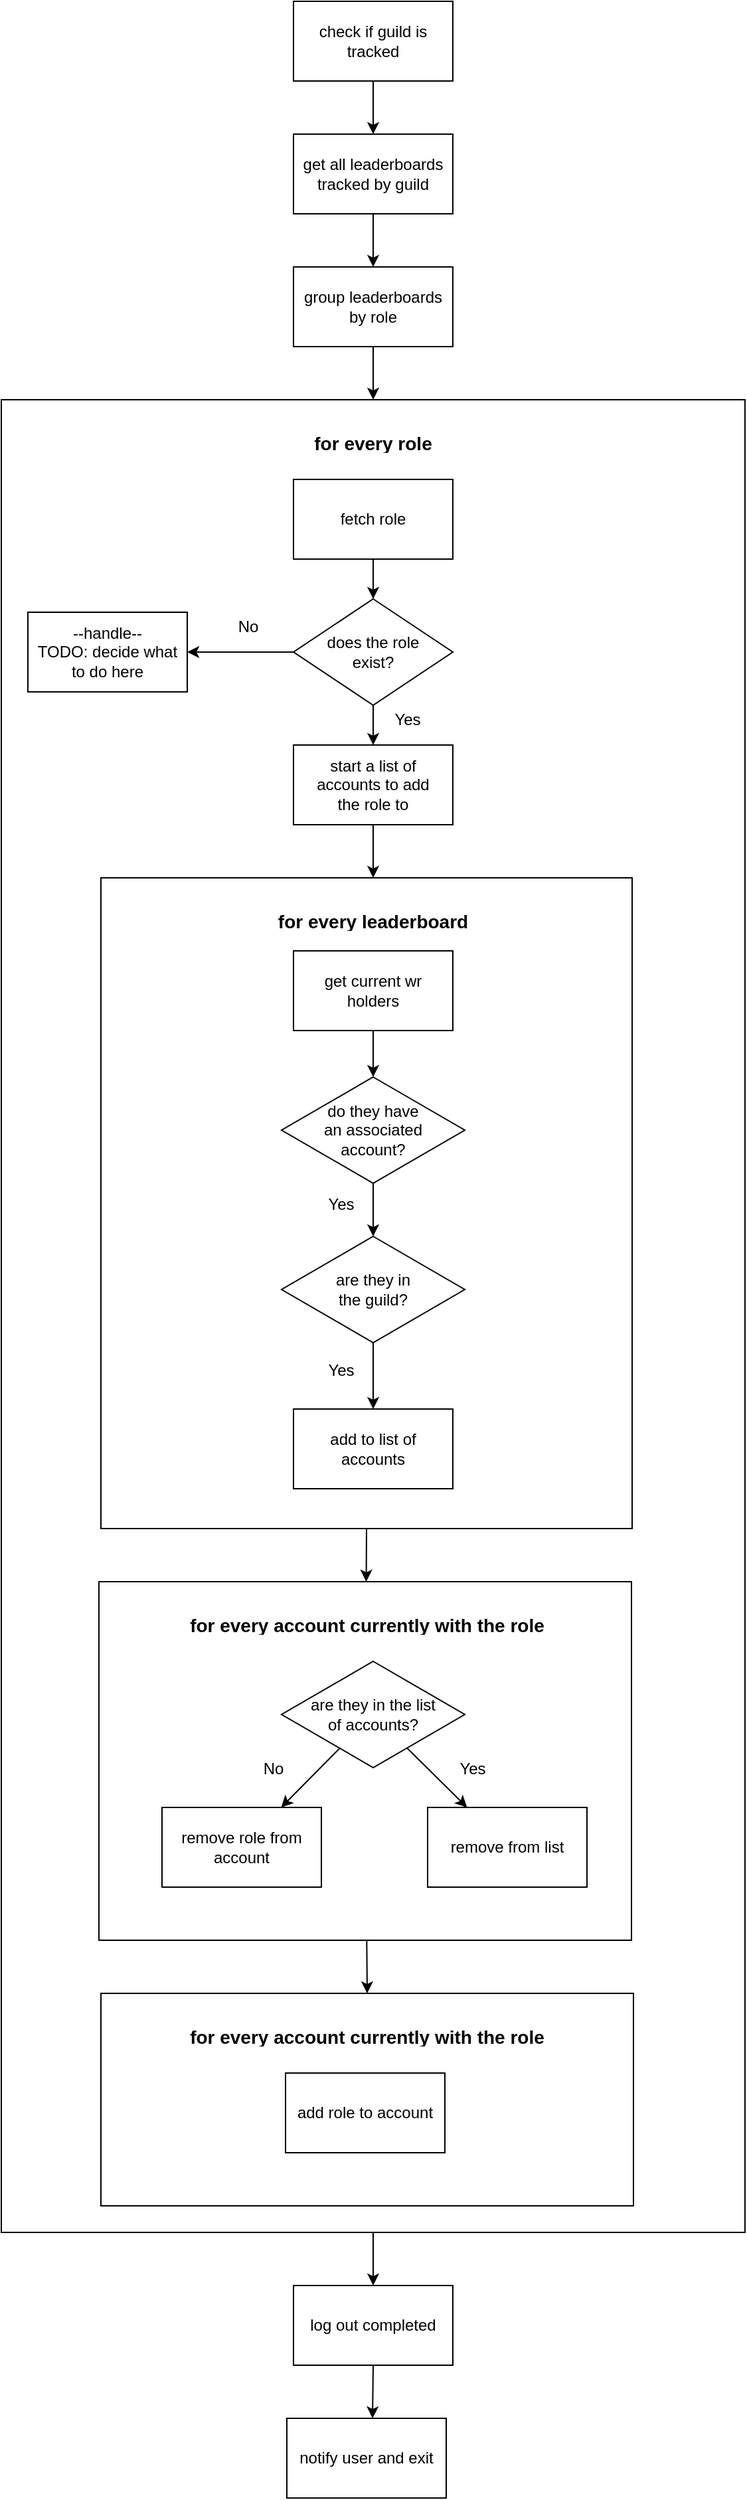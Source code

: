 <mxfile>
    <diagram id="s0E5XeF3eGk6ny-pJNQ2" name="Page-1">
        <mxGraphModel dx="543" dy="364" grid="1" gridSize="10" guides="1" tooltips="1" connect="1" arrows="1" fold="1" page="1" pageScale="1" pageWidth="850" pageHeight="1100" math="0" shadow="0">
            <root>
                <mxCell id="0"/>
                <mxCell id="1" parent="0"/>
                <mxCell id="44" value="" style="edgeStyle=none;html=1;fontSize=12;exitX=0.5;exitY=1;exitDx=0;exitDy=0;entryX=0.5;entryY=0;entryDx=0;entryDy=0;" parent="1" source="41" edge="1">
                    <mxGeometry relative="1" as="geometry">
                        <mxPoint x="423.5" y="1960" as="sourcePoint"/>
                        <mxPoint x="418.5" y="2000" as="targetPoint"/>
                    </mxGeometry>
                </mxCell>
                <mxCell id="3" value="" style="whiteSpace=wrap;html=1;rounded=0;" parent="1" vertex="1">
                    <mxGeometry x="139" y="480" width="560" height="1380" as="geometry"/>
                </mxCell>
                <mxCell id="15" value="" style="whiteSpace=wrap;html=1;rounded=0;" parent="1" vertex="1">
                    <mxGeometry x="214" y="840" width="400" height="490" as="geometry"/>
                </mxCell>
                <mxCell id="12" value="" style="edgeStyle=none;html=1;fontSize=14;exitX=0.5;exitY=1;exitDx=0;exitDy=0;" parent="1" source="2" target="11" edge="1">
                    <mxGeometry relative="1" as="geometry">
                        <mxPoint x="415.364" y="320" as="sourcePoint"/>
                    </mxGeometry>
                </mxCell>
                <mxCell id="2" value="get all leaderboards tracked by guild" style="rounded=0;whiteSpace=wrap;html=1;" parent="1" vertex="1">
                    <mxGeometry x="359" y="280" width="120" height="60" as="geometry"/>
                </mxCell>
                <mxCell id="10" value="" style="edgeStyle=none;html=1;fontSize=14;" parent="1" source="5" target="9" edge="1">
                    <mxGeometry relative="1" as="geometry"/>
                </mxCell>
                <mxCell id="5" value="get current wr&lt;br&gt;holders" style="rounded=0;whiteSpace=wrap;html=1;" parent="1" vertex="1">
                    <mxGeometry x="359" y="895" width="120" height="60" as="geometry"/>
                </mxCell>
                <mxCell id="6" value="&lt;h1&gt;&lt;font style=&quot;font-size: 14px&quot;&gt;for every role&lt;/font&gt;&lt;/h1&gt;" style="text;html=1;strokeColor=none;fillColor=none;spacing=5;spacingTop=-20;whiteSpace=wrap;overflow=hidden;rounded=0;align=center;" parent="1" vertex="1">
                    <mxGeometry x="339" y="490" width="160" height="30" as="geometry"/>
                </mxCell>
                <mxCell id="18" value="" style="edgeStyle=none;html=1;fontSize=14;" parent="1" source="9" target="17" edge="1">
                    <mxGeometry relative="1" as="geometry"/>
                </mxCell>
                <mxCell id="9" value="do they have&lt;br&gt;an associated&lt;br&gt;account?" style="rhombus;whiteSpace=wrap;html=1;rounded=0;" parent="1" vertex="1">
                    <mxGeometry x="350" y="990" width="138" height="80" as="geometry"/>
                </mxCell>
                <mxCell id="13" value="" style="edgeStyle=none;html=1;fontSize=14;entryX=0.5;entryY=0;entryDx=0;entryDy=0;" parent="1" source="11" target="3" edge="1">
                    <mxGeometry relative="1" as="geometry"/>
                </mxCell>
                <mxCell id="11" value="group leaderboards&lt;br&gt;by role" style="whiteSpace=wrap;html=1;rounded=0;" parent="1" vertex="1">
                    <mxGeometry x="359" y="380" width="120" height="60" as="geometry"/>
                </mxCell>
                <mxCell id="16" value="&lt;h1&gt;&lt;font style=&quot;font-size: 14px&quot;&gt;for every leaderboard&lt;/font&gt;&lt;/h1&gt;" style="text;html=1;strokeColor=none;fillColor=none;spacing=5;spacingTop=-20;whiteSpace=wrap;overflow=hidden;rounded=0;align=center;" parent="1" vertex="1">
                    <mxGeometry x="339" y="850" width="160" height="30" as="geometry"/>
                </mxCell>
                <mxCell id="20" value="" style="edgeStyle=none;html=1;fontSize=14;" parent="1" source="17" target="19" edge="1">
                    <mxGeometry relative="1" as="geometry"/>
                </mxCell>
                <mxCell id="17" value="are they in&lt;br&gt;the guild?" style="rhombus;whiteSpace=wrap;html=1;rounded=0;" parent="1" vertex="1">
                    <mxGeometry x="350" y="1110" width="138" height="80" as="geometry"/>
                </mxCell>
                <mxCell id="25" value="" style="edgeStyle=none;html=1;fontSize=14;exitX=0.5;exitY=1;exitDx=0;exitDy=0;" parent="1" source="15" target="23" edge="1">
                    <mxGeometry relative="1" as="geometry">
                        <mxPoint x="413" y="1330" as="sourcePoint"/>
                        <mxPoint x="420" y="1370" as="targetPoint"/>
                    </mxGeometry>
                </mxCell>
                <mxCell id="19" value="add to list of&lt;br&gt;accounts" style="whiteSpace=wrap;html=1;rounded=0;" parent="1" vertex="1">
                    <mxGeometry x="359" y="1240" width="120" height="60" as="geometry"/>
                </mxCell>
                <mxCell id="22" value="" style="edgeStyle=none;html=1;fontSize=14;" parent="1" source="21" edge="1">
                    <mxGeometry relative="1" as="geometry">
                        <mxPoint x="419" y="840" as="targetPoint"/>
                    </mxGeometry>
                </mxCell>
                <mxCell id="21" value="start a list of&lt;br&gt;accounts to add&lt;br&gt;the role to" style="rounded=0;whiteSpace=wrap;html=1;" parent="1" vertex="1">
                    <mxGeometry x="359" y="740" width="120" height="60" as="geometry"/>
                </mxCell>
                <mxCell id="40" value="" style="edgeStyle=none;html=1;fontSize=12;entryX=0.5;entryY=0;entryDx=0;entryDy=0;" parent="1" source="23" target="37" edge="1">
                    <mxGeometry relative="1" as="geometry"/>
                </mxCell>
                <mxCell id="23" value="" style="whiteSpace=wrap;html=1;rounded=0;" parent="1" vertex="1">
                    <mxGeometry x="212.5" y="1370" width="401" height="270" as="geometry"/>
                </mxCell>
                <mxCell id="26" value="&lt;h1&gt;&lt;font style=&quot;font-size: 14px&quot;&gt;for every account currently with the role&lt;/font&gt;&lt;/h1&gt;" style="text;html=1;strokeColor=none;fillColor=none;spacing=5;spacingTop=-20;whiteSpace=wrap;overflow=hidden;rounded=0;align=center;" parent="1" vertex="1">
                    <mxGeometry x="270.5" y="1380" width="287" height="30" as="geometry"/>
                </mxCell>
                <mxCell id="27" value="&lt;font style=&quot;font-size: 12px&quot;&gt;Yes&lt;/font&gt;" style="text;html=1;strokeColor=none;fillColor=none;align=center;verticalAlign=middle;whiteSpace=wrap;rounded=0;fontSize=14;" parent="1" vertex="1">
                    <mxGeometry x="380" y="1075" width="30" height="20" as="geometry"/>
                </mxCell>
                <mxCell id="28" value="&lt;font style=&quot;font-size: 12px&quot;&gt;Yes&lt;/font&gt;" style="text;html=1;strokeColor=none;fillColor=none;align=center;verticalAlign=middle;whiteSpace=wrap;rounded=0;fontSize=14;" parent="1" vertex="1">
                    <mxGeometry x="380" y="1200" width="30" height="20" as="geometry"/>
                </mxCell>
                <mxCell id="32" value="" style="edgeStyle=none;html=1;fontSize=12;" parent="1" source="30" target="31" edge="1">
                    <mxGeometry relative="1" as="geometry"/>
                </mxCell>
                <mxCell id="34" value="" style="edgeStyle=none;html=1;fontSize=12;" parent="1" source="30" target="33" edge="1">
                    <mxGeometry relative="1" as="geometry"/>
                </mxCell>
                <mxCell id="30" value="are they in the list&lt;br&gt;of accounts?" style="rhombus;whiteSpace=wrap;html=1;rounded=0;" parent="1" vertex="1">
                    <mxGeometry x="350" y="1430" width="138" height="80" as="geometry"/>
                </mxCell>
                <mxCell id="31" value="remove from list" style="whiteSpace=wrap;html=1;rounded=0;" parent="1" vertex="1">
                    <mxGeometry x="460" y="1540" width="120" height="60" as="geometry"/>
                </mxCell>
                <mxCell id="33" value="remove role from&lt;br&gt;account" style="whiteSpace=wrap;html=1;rounded=0;" parent="1" vertex="1">
                    <mxGeometry x="260" y="1540" width="120" height="60" as="geometry"/>
                </mxCell>
                <mxCell id="35" value="&lt;font style=&quot;font-size: 12px&quot;&gt;Yes&lt;/font&gt;" style="text;html=1;strokeColor=none;fillColor=none;align=center;verticalAlign=middle;whiteSpace=wrap;rounded=0;fontSize=14;" parent="1" vertex="1">
                    <mxGeometry x="479" y="1500" width="30" height="20" as="geometry"/>
                </mxCell>
                <mxCell id="36" value="&lt;font style=&quot;font-size: 12px&quot;&gt;No&lt;/font&gt;" style="text;html=1;strokeColor=none;fillColor=none;align=center;verticalAlign=middle;whiteSpace=wrap;rounded=0;fontSize=14;" parent="1" vertex="1">
                    <mxGeometry x="329" y="1500" width="30" height="20" as="geometry"/>
                </mxCell>
                <mxCell id="42" value="" style="edgeStyle=none;html=1;fontSize=12;exitX=0.5;exitY=1;exitDx=0;exitDy=0;" parent="1" source="3" target="41" edge="1">
                    <mxGeometry relative="1" as="geometry">
                        <mxPoint x="414.714" y="1860" as="sourcePoint"/>
                    </mxGeometry>
                </mxCell>
                <mxCell id="37" value="" style="whiteSpace=wrap;html=1;rounded=0;" parent="1" vertex="1">
                    <mxGeometry x="214" y="1680" width="401" height="160" as="geometry"/>
                </mxCell>
                <mxCell id="38" value="&lt;h1&gt;&lt;font style=&quot;font-size: 14px&quot;&gt;for every account currently with the role&lt;/font&gt;&lt;/h1&gt;" style="text;html=1;strokeColor=none;fillColor=none;spacing=5;spacingTop=-20;whiteSpace=wrap;overflow=hidden;rounded=0;align=center;" parent="1" vertex="1">
                    <mxGeometry x="270.5" y="1690" width="287" height="30" as="geometry"/>
                </mxCell>
                <mxCell id="39" value="add role to account" style="whiteSpace=wrap;html=1;rounded=0;" parent="1" vertex="1">
                    <mxGeometry x="353" y="1740" width="120" height="60" as="geometry"/>
                </mxCell>
                <mxCell id="41" value="log out completed" style="whiteSpace=wrap;html=1;rounded=0;" parent="1" vertex="1">
                    <mxGeometry x="359" y="1900" width="120" height="60" as="geometry"/>
                </mxCell>
                <mxCell id="43" value="notify user and exit" style="whiteSpace=wrap;html=1;rounded=0;" parent="1" vertex="1">
                    <mxGeometry x="354" y="2000" width="120" height="60" as="geometry"/>
                </mxCell>
                <mxCell id="52" value="" style="edgeStyle=none;html=1;" edge="1" parent="1" source="45" target="51">
                    <mxGeometry relative="1" as="geometry"/>
                </mxCell>
                <mxCell id="45" value="fetch role" style="rounded=0;whiteSpace=wrap;html=1;" parent="1" vertex="1">
                    <mxGeometry x="359" y="540" width="120" height="60" as="geometry"/>
                </mxCell>
                <mxCell id="48" value="" style="edgeStyle=none;html=1;entryX=0.5;entryY=0;entryDx=0;entryDy=0;" edge="1" parent="1" source="47" target="2">
                    <mxGeometry relative="1" as="geometry"/>
                </mxCell>
                <mxCell id="47" value="check if guild is tracked" style="rounded=0;whiteSpace=wrap;html=1;" vertex="1" parent="1">
                    <mxGeometry x="359" y="180" width="120" height="60" as="geometry"/>
                </mxCell>
                <mxCell id="50" value="" style="edgeStyle=none;html=1;exitX=0.5;exitY=1;exitDx=0;exitDy=0;" edge="1" parent="1" source="51">
                    <mxGeometry relative="1" as="geometry">
                        <mxPoint x="419" y="700" as="sourcePoint"/>
                        <mxPoint x="419" y="740" as="targetPoint"/>
                    </mxGeometry>
                </mxCell>
                <mxCell id="54" value="" style="edgeStyle=none;html=1;" edge="1" parent="1" source="51" target="53">
                    <mxGeometry relative="1" as="geometry"/>
                </mxCell>
                <mxCell id="51" value="does the role&lt;br&gt;exist?" style="rhombus;whiteSpace=wrap;html=1;rounded=0;" vertex="1" parent="1">
                    <mxGeometry x="359" y="630" width="120" height="80" as="geometry"/>
                </mxCell>
                <mxCell id="53" value="--handle--&lt;br&gt;TODO: decide what to do here" style="whiteSpace=wrap;html=1;rounded=0;" vertex="1" parent="1">
                    <mxGeometry x="159" y="640" width="120" height="60" as="geometry"/>
                </mxCell>
                <mxCell id="55" value="&lt;font style=&quot;font-size: 12px&quot;&gt;Yes&lt;/font&gt;" style="text;html=1;strokeColor=none;fillColor=none;align=center;verticalAlign=middle;whiteSpace=wrap;rounded=0;fontSize=14;" vertex="1" parent="1">
                    <mxGeometry x="430" y="710" width="30" height="20" as="geometry"/>
                </mxCell>
                <mxCell id="56" value="&lt;font style=&quot;font-size: 12px&quot;&gt;No&lt;/font&gt;" style="text;html=1;strokeColor=none;fillColor=none;align=center;verticalAlign=middle;whiteSpace=wrap;rounded=0;fontSize=14;" vertex="1" parent="1">
                    <mxGeometry x="310" y="640" width="30" height="20" as="geometry"/>
                </mxCell>
            </root>
        </mxGraphModel>
    </diagram>
</mxfile>